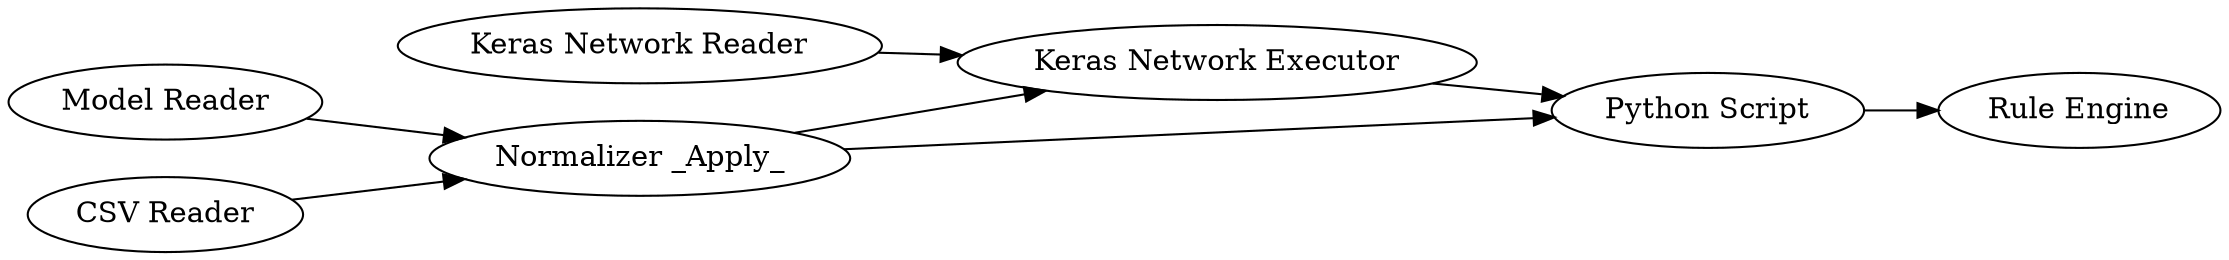 digraph {
	33 -> 35
	33 -> 120
	34 -> 33
	120 -> 30
	37 -> 33
	1 -> 35
	35 -> 120
	120 [label="Python Script"]
	35 [label="Keras Network Executor"]
	1 [label="Keras Network Reader"]
	34 [label="Model Reader"]
	33 [label="Normalizer _Apply_"]
	30 [label="Rule Engine"]
	37 [label="CSV Reader"]
	rankdir=LR
}

